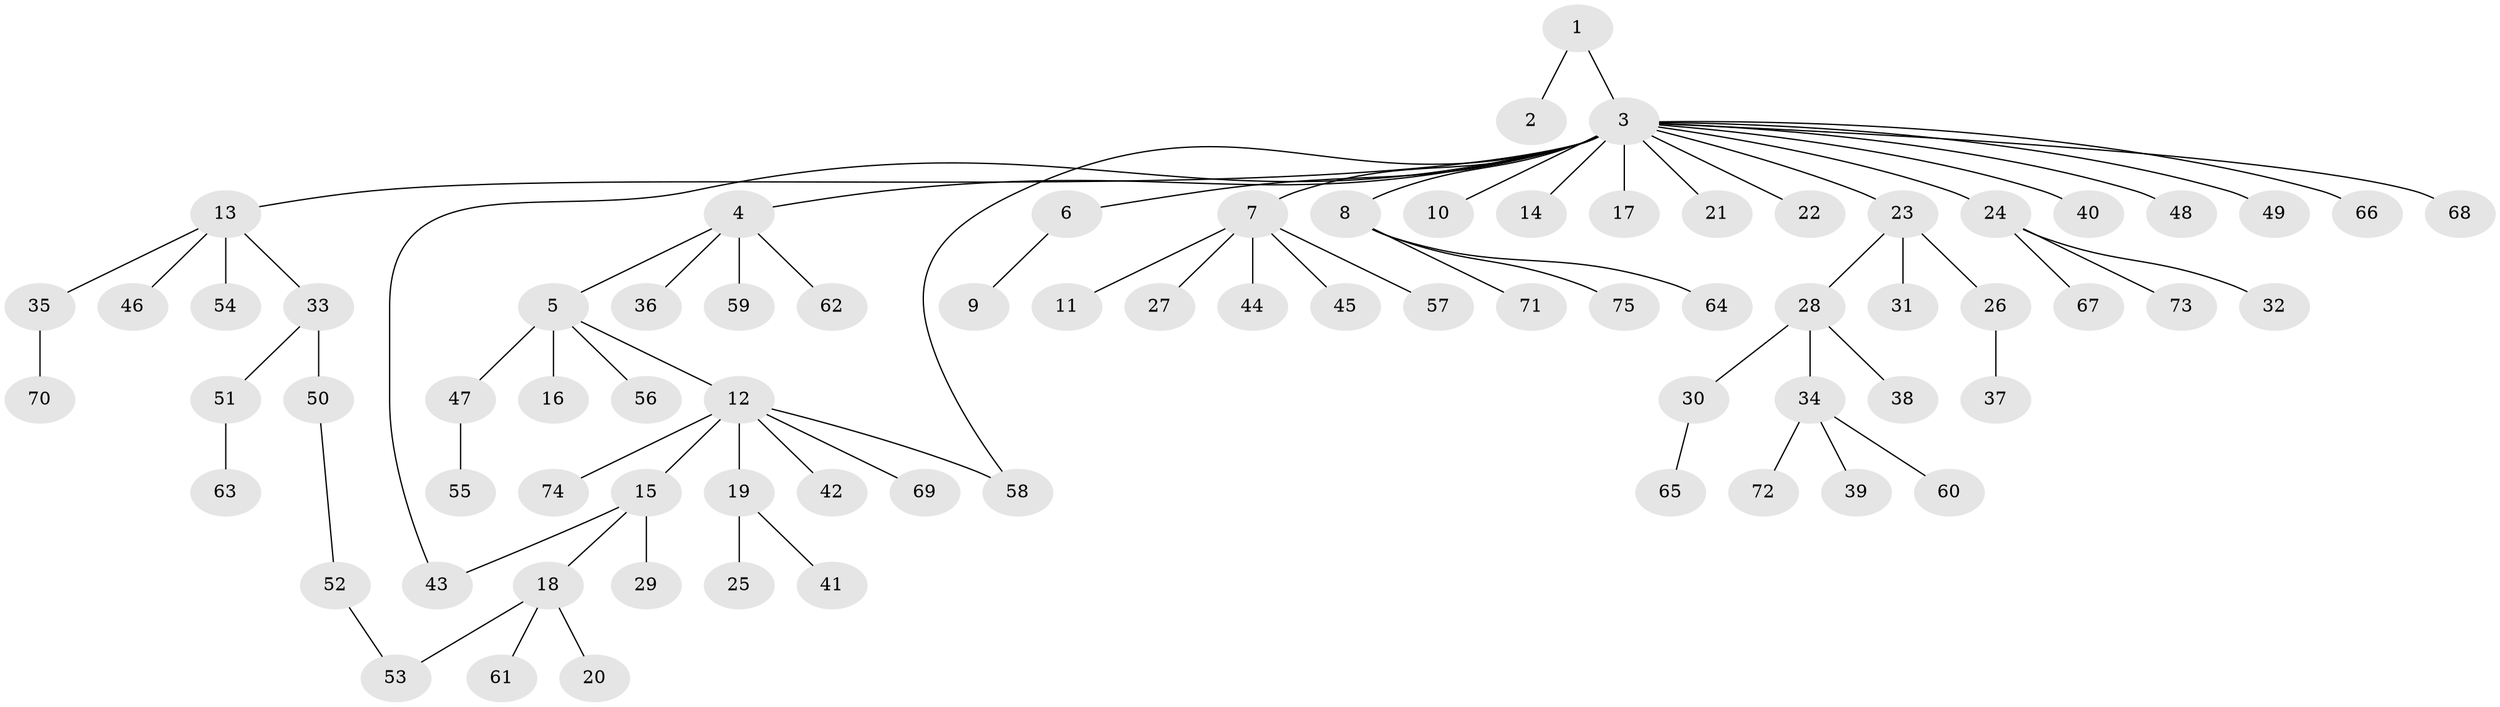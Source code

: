 // coarse degree distribution, {1: 0.5652173913043478, 16: 0.043478260869565216, 3: 0.043478260869565216, 2: 0.30434782608695654, 4: 0.043478260869565216}
// Generated by graph-tools (version 1.1) at 2025/36/03/04/25 23:36:48]
// undirected, 75 vertices, 77 edges
graph export_dot {
  node [color=gray90,style=filled];
  1;
  2;
  3;
  4;
  5;
  6;
  7;
  8;
  9;
  10;
  11;
  12;
  13;
  14;
  15;
  16;
  17;
  18;
  19;
  20;
  21;
  22;
  23;
  24;
  25;
  26;
  27;
  28;
  29;
  30;
  31;
  32;
  33;
  34;
  35;
  36;
  37;
  38;
  39;
  40;
  41;
  42;
  43;
  44;
  45;
  46;
  47;
  48;
  49;
  50;
  51;
  52;
  53;
  54;
  55;
  56;
  57;
  58;
  59;
  60;
  61;
  62;
  63;
  64;
  65;
  66;
  67;
  68;
  69;
  70;
  71;
  72;
  73;
  74;
  75;
  1 -- 2;
  1 -- 3;
  3 -- 4;
  3 -- 6;
  3 -- 7;
  3 -- 8;
  3 -- 10;
  3 -- 13;
  3 -- 14;
  3 -- 17;
  3 -- 21;
  3 -- 22;
  3 -- 23;
  3 -- 24;
  3 -- 40;
  3 -- 43;
  3 -- 48;
  3 -- 49;
  3 -- 58;
  3 -- 66;
  3 -- 68;
  4 -- 5;
  4 -- 36;
  4 -- 59;
  4 -- 62;
  5 -- 12;
  5 -- 16;
  5 -- 47;
  5 -- 56;
  6 -- 9;
  7 -- 11;
  7 -- 27;
  7 -- 44;
  7 -- 45;
  7 -- 57;
  8 -- 64;
  8 -- 71;
  8 -- 75;
  12 -- 15;
  12 -- 19;
  12 -- 42;
  12 -- 58;
  12 -- 69;
  12 -- 74;
  13 -- 33;
  13 -- 35;
  13 -- 46;
  13 -- 54;
  15 -- 18;
  15 -- 29;
  15 -- 43;
  18 -- 20;
  18 -- 53;
  18 -- 61;
  19 -- 25;
  19 -- 41;
  23 -- 26;
  23 -- 28;
  23 -- 31;
  24 -- 32;
  24 -- 67;
  24 -- 73;
  26 -- 37;
  28 -- 30;
  28 -- 34;
  28 -- 38;
  30 -- 65;
  33 -- 50;
  33 -- 51;
  34 -- 39;
  34 -- 60;
  34 -- 72;
  35 -- 70;
  47 -- 55;
  50 -- 52;
  51 -- 63;
  52 -- 53;
}

